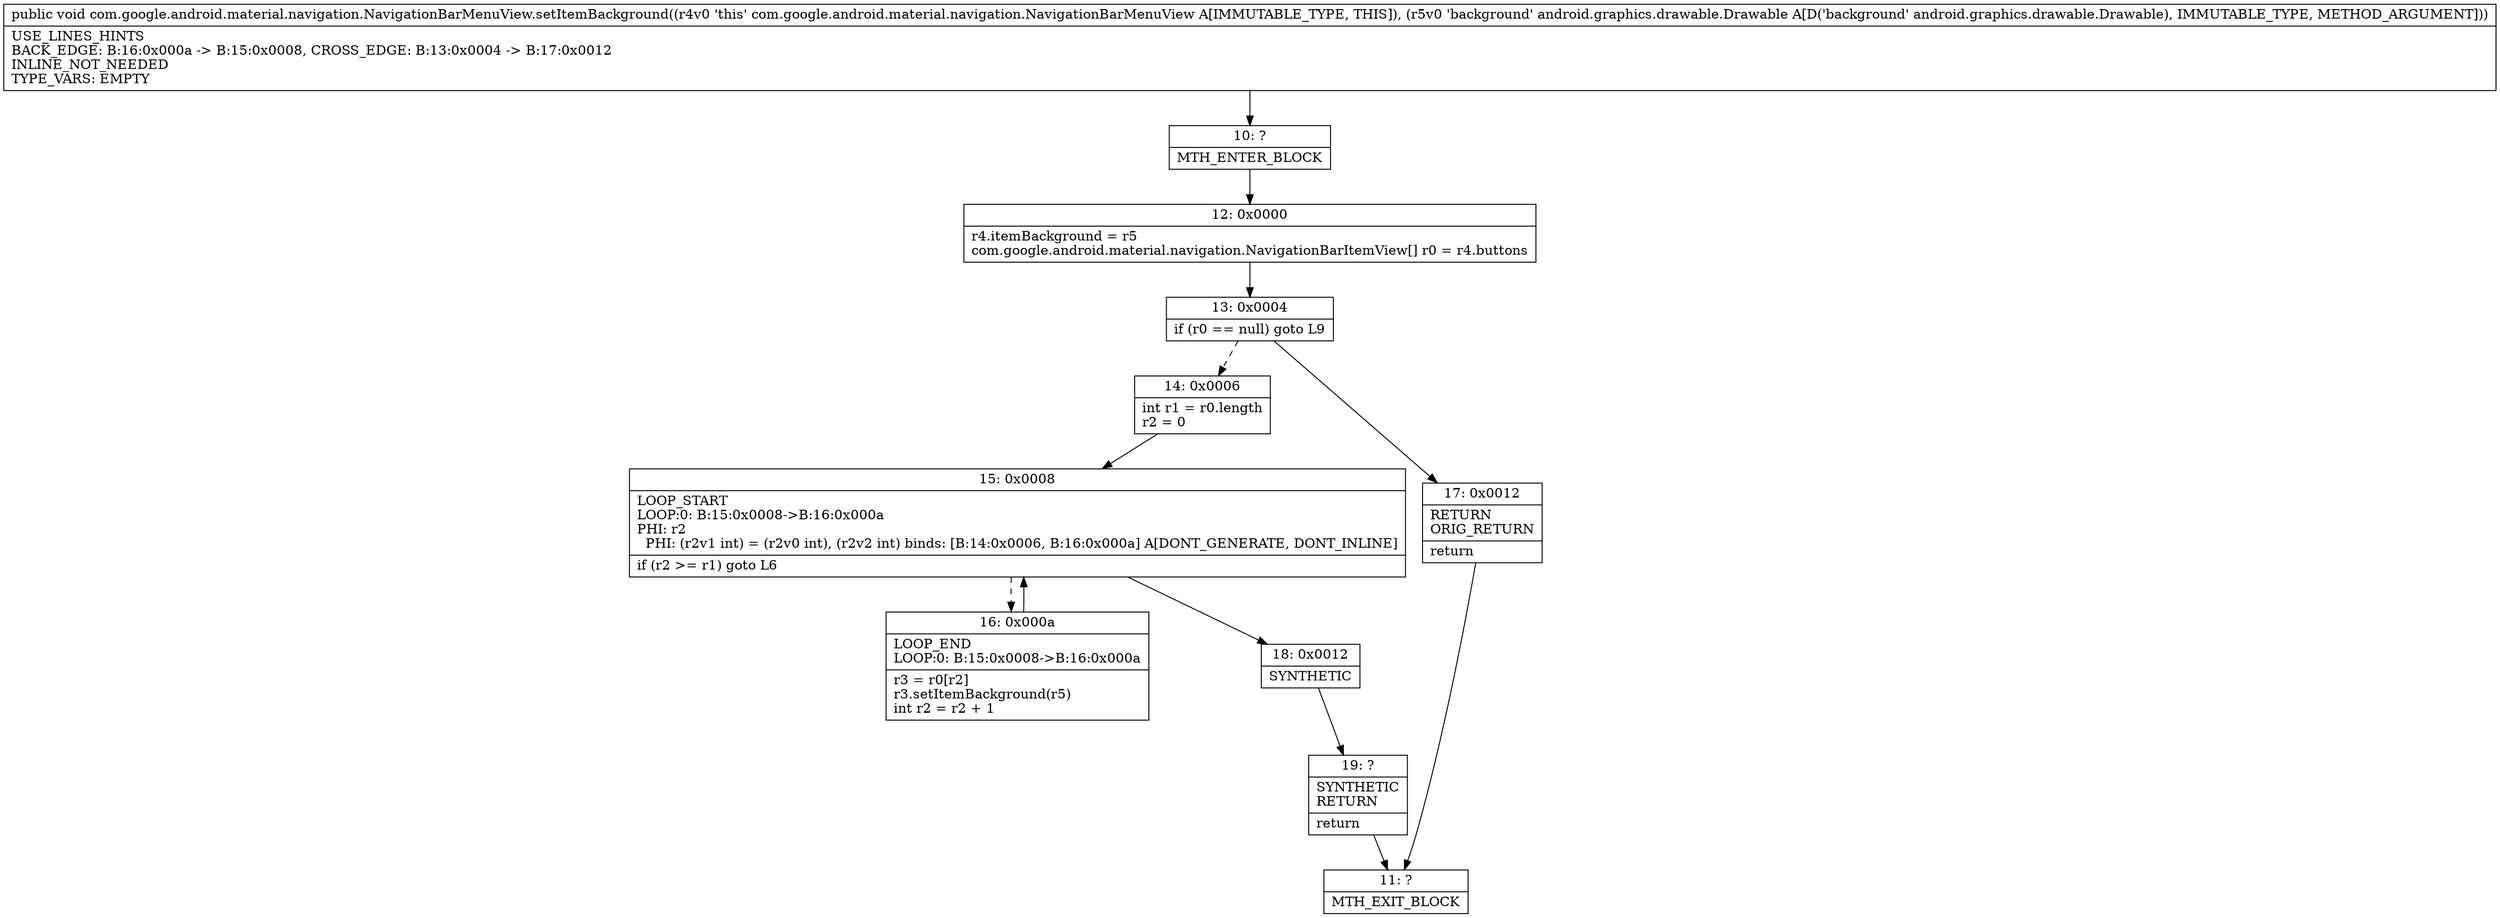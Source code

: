 digraph "CFG forcom.google.android.material.navigation.NavigationBarMenuView.setItemBackground(Landroid\/graphics\/drawable\/Drawable;)V" {
Node_10 [shape=record,label="{10\:\ ?|MTH_ENTER_BLOCK\l}"];
Node_12 [shape=record,label="{12\:\ 0x0000|r4.itemBackground = r5\lcom.google.android.material.navigation.NavigationBarItemView[] r0 = r4.buttons\l}"];
Node_13 [shape=record,label="{13\:\ 0x0004|if (r0 == null) goto L9\l}"];
Node_14 [shape=record,label="{14\:\ 0x0006|int r1 = r0.length\lr2 = 0\l}"];
Node_15 [shape=record,label="{15\:\ 0x0008|LOOP_START\lLOOP:0: B:15:0x0008\-\>B:16:0x000a\lPHI: r2 \l  PHI: (r2v1 int) = (r2v0 int), (r2v2 int) binds: [B:14:0x0006, B:16:0x000a] A[DONT_GENERATE, DONT_INLINE]\l|if (r2 \>= r1) goto L6\l}"];
Node_16 [shape=record,label="{16\:\ 0x000a|LOOP_END\lLOOP:0: B:15:0x0008\-\>B:16:0x000a\l|r3 = r0[r2]\lr3.setItemBackground(r5)\lint r2 = r2 + 1\l}"];
Node_18 [shape=record,label="{18\:\ 0x0012|SYNTHETIC\l}"];
Node_19 [shape=record,label="{19\:\ ?|SYNTHETIC\lRETURN\l|return\l}"];
Node_11 [shape=record,label="{11\:\ ?|MTH_EXIT_BLOCK\l}"];
Node_17 [shape=record,label="{17\:\ 0x0012|RETURN\lORIG_RETURN\l|return\l}"];
MethodNode[shape=record,label="{public void com.google.android.material.navigation.NavigationBarMenuView.setItemBackground((r4v0 'this' com.google.android.material.navigation.NavigationBarMenuView A[IMMUTABLE_TYPE, THIS]), (r5v0 'background' android.graphics.drawable.Drawable A[D('background' android.graphics.drawable.Drawable), IMMUTABLE_TYPE, METHOD_ARGUMENT]))  | USE_LINES_HINTS\lBACK_EDGE: B:16:0x000a \-\> B:15:0x0008, CROSS_EDGE: B:13:0x0004 \-\> B:17:0x0012\lINLINE_NOT_NEEDED\lTYPE_VARS: EMPTY\l}"];
MethodNode -> Node_10;Node_10 -> Node_12;
Node_12 -> Node_13;
Node_13 -> Node_14[style=dashed];
Node_13 -> Node_17;
Node_14 -> Node_15;
Node_15 -> Node_16[style=dashed];
Node_15 -> Node_18;
Node_16 -> Node_15;
Node_18 -> Node_19;
Node_19 -> Node_11;
Node_17 -> Node_11;
}

